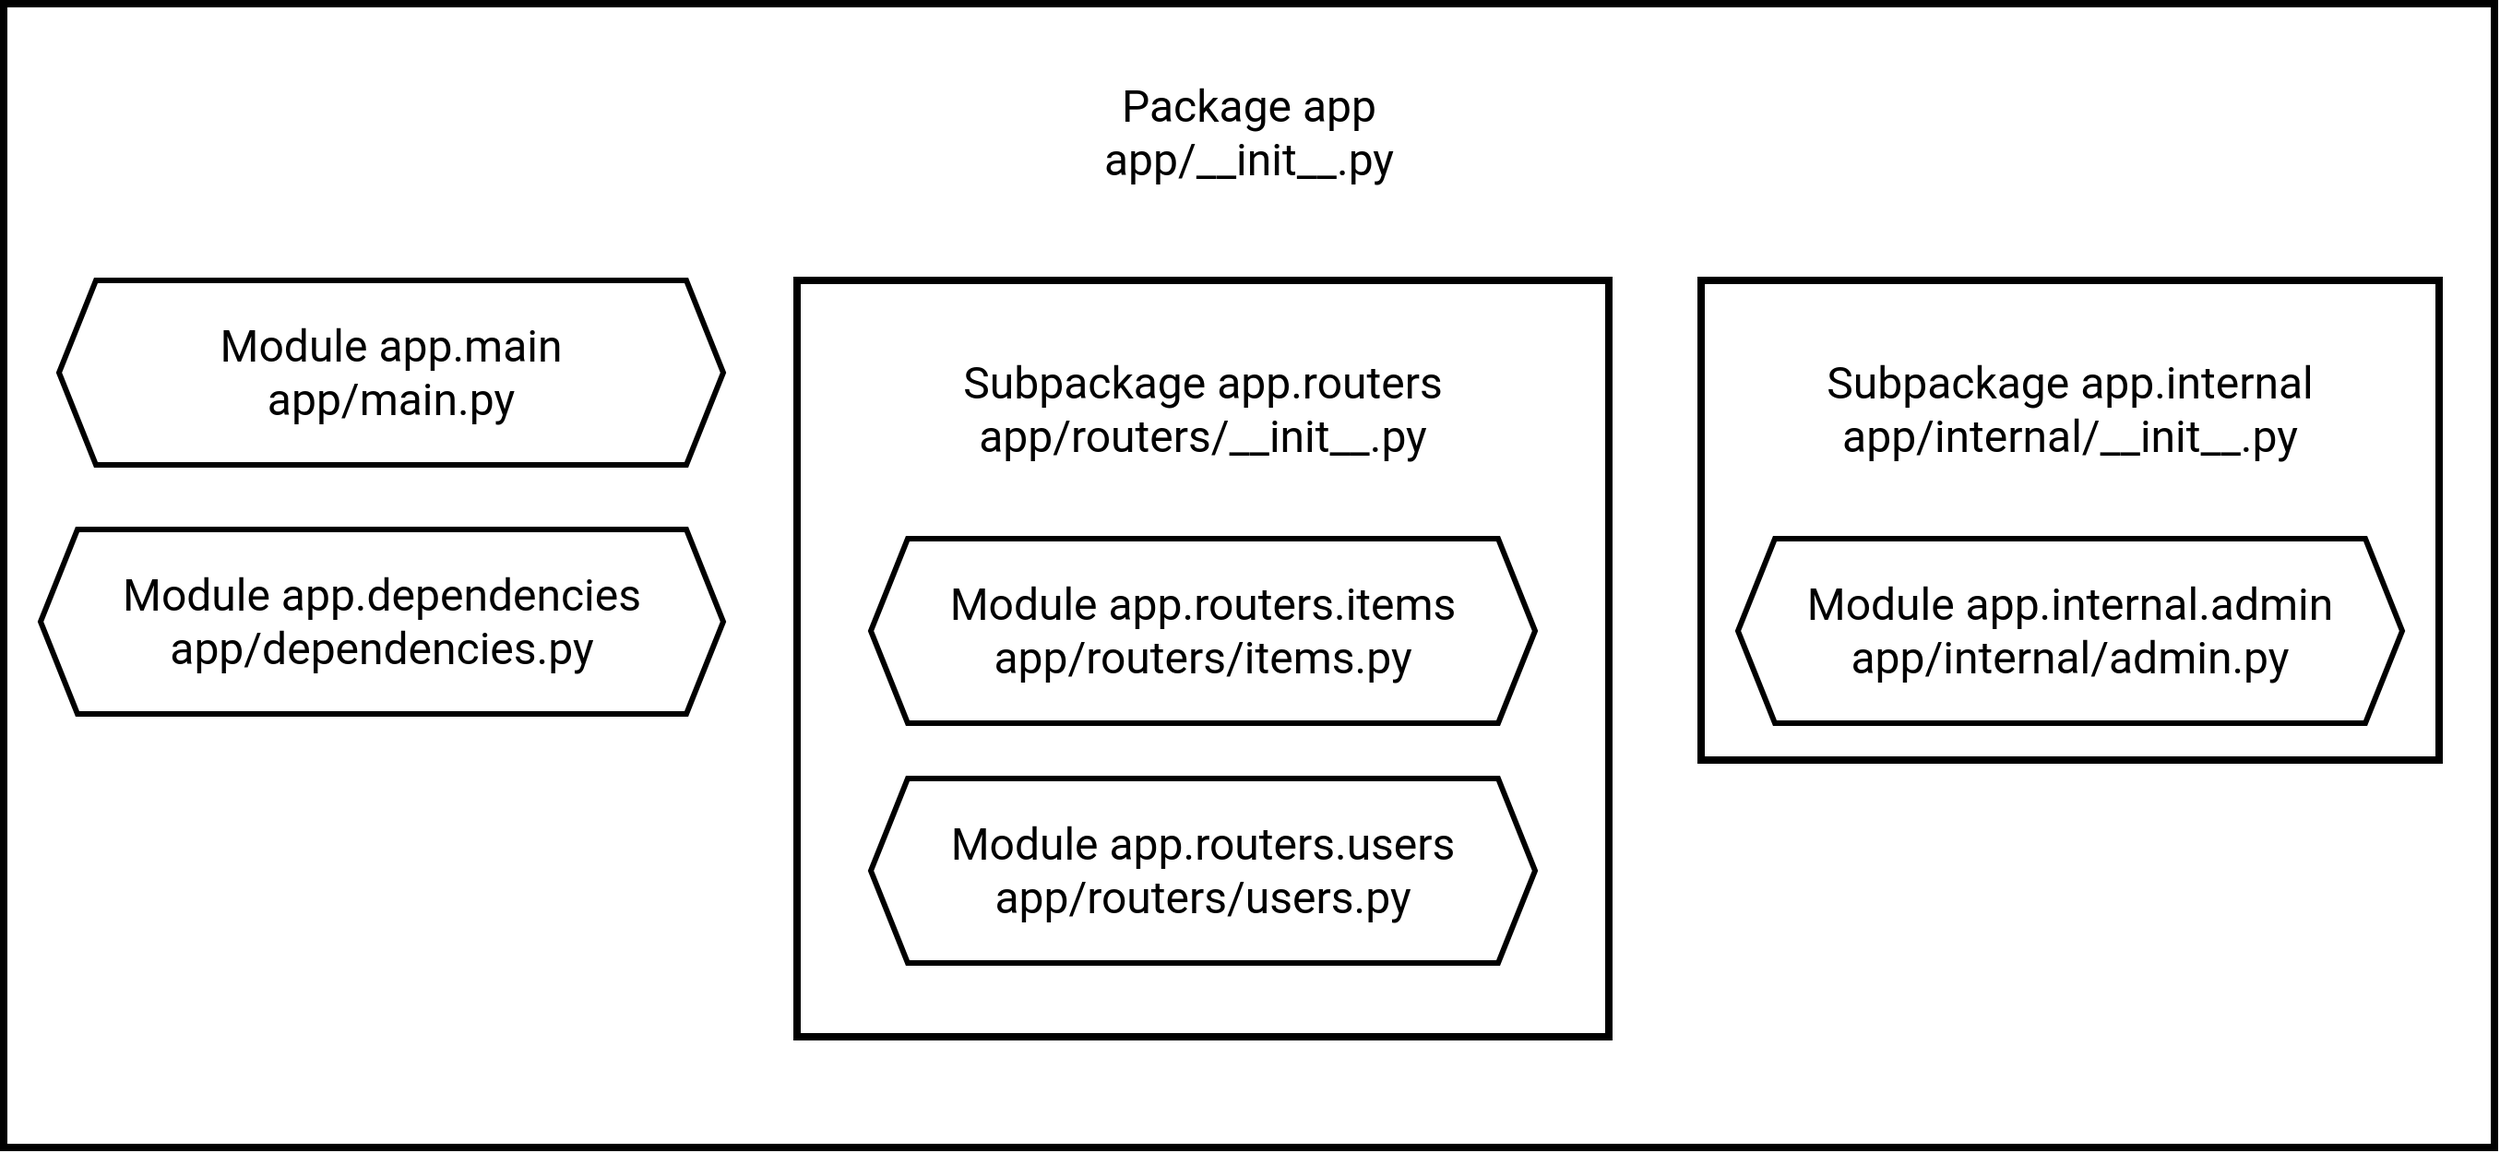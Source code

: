 <mxfile version="13.6.5">
    <diagram id="zB4-QXJZ7ScUzHSLnJ1i" name="Page-1">
        <mxGraphModel dx="1154" dy="780" grid="1" gridSize="10" guides="1" tooltips="1" connect="1" arrows="1" fold="1" page="1" pageScale="1" pageWidth="1920" pageHeight="1200" math="0" shadow="0" extFonts="Roboto^https://fonts.googleapis.com/css?family=Roboto|Roboto Mono, mono^https://fonts.googleapis.com/css?family=Roboto+Mono%2C+mono">
            <root>
                <mxCell id="0"/>
                <mxCell id="1" parent="0"/>
                <mxCell id="2" value="" style="rounded=0;whiteSpace=wrap;html=1;fontStyle=1;strokeWidth=4;" parent="1" vertex="1">
                    <mxGeometry x="110" y="280" width="1350" height="620" as="geometry"/>
                </mxCell>
                <mxCell id="3" value="&lt;font style=&quot;font-size: 24px&quot; face=&quot;Roboto&quot;&gt;Package app&lt;br&gt;app/__init__.py&lt;/font&gt;" style="text;html=1;strokeColor=none;fillColor=none;align=center;verticalAlign=middle;whiteSpace=wrap;rounded=0;strokeWidth=3;fontFamily=Roboto Mono, mono;FType=g;" parent="1" vertex="1">
                    <mxGeometry x="635" y="310" width="300" height="80" as="geometry"/>
                </mxCell>
                <mxCell id="15" value="&lt;span style=&quot;font-family: &amp;#34;roboto&amp;#34; ; font-size: 24px&quot;&gt;Module app.main&lt;/span&gt;&lt;br style=&quot;font-family: &amp;#34;roboto&amp;#34; ; font-size: 24px&quot;&gt;&lt;span style=&quot;font-family: &amp;#34;roboto&amp;#34; ; font-size: 24px&quot;&gt;app/main.py&lt;/span&gt;" style="shape=hexagon;perimeter=hexagonPerimeter2;whiteSpace=wrap;html=1;fixedSize=1;strokeWidth=3;" parent="1" vertex="1">
                    <mxGeometry x="140" y="430" width="360" height="100" as="geometry"/>
                </mxCell>
                <mxCell id="16" value="&lt;span style=&quot;font-family: &amp;#34;roboto&amp;#34; ; font-size: 24px&quot;&gt;Module app.dependencies&lt;/span&gt;&lt;br style=&quot;font-family: &amp;#34;roboto&amp;#34; ; font-size: 24px&quot;&gt;&lt;span style=&quot;font-family: &amp;#34;roboto&amp;#34; ; font-size: 24px&quot;&gt;app/dependencies.py&lt;/span&gt;" style="shape=hexagon;perimeter=hexagonPerimeter2;whiteSpace=wrap;html=1;fixedSize=1;strokeWidth=3;" parent="1" vertex="1">
                    <mxGeometry x="130" y="565" width="370" height="100" as="geometry"/>
                </mxCell>
                <mxCell id="5" value="" style="rounded=0;whiteSpace=wrap;html=1;fontStyle=1;strokeWidth=4;" parent="1" vertex="1">
                    <mxGeometry x="1030" y="430" width="400" height="260" as="geometry"/>
                </mxCell>
                <mxCell id="8" value="&lt;font style=&quot;font-size: 24px&quot; face=&quot;Roboto&quot;&gt;Subpackage app.internal&lt;br&gt;&lt;/font&gt;&lt;span style=&quot;font-family: &amp;#34;roboto&amp;#34; ; font-size: 24px&quot;&gt;app/internal/__init__.py&lt;/span&gt;&lt;font style=&quot;font-size: 24px&quot; face=&quot;Roboto&quot;&gt;&lt;br&gt;&lt;/font&gt;" style="text;html=1;strokeColor=none;fillColor=none;align=center;verticalAlign=middle;whiteSpace=wrap;rounded=0;strokeWidth=3;fontFamily=Roboto Mono, mono;FType=g;" parent="1" vertex="1">
                    <mxGeometry x="1083.844" y="460" width="292.308" height="80" as="geometry"/>
                </mxCell>
                <mxCell id="19" value="&lt;span style=&quot;font-family: &amp;#34;roboto&amp;#34; ; font-size: 24px&quot;&gt;Module app.internal.admin&lt;/span&gt;&lt;br style=&quot;font-family: &amp;#34;roboto&amp;#34; ; font-size: 24px&quot;&gt;&lt;span style=&quot;font-family: &amp;#34;roboto&amp;#34; ; font-size: 24px&quot;&gt;app/internal/admin.py&lt;/span&gt;" style="shape=hexagon;perimeter=hexagonPerimeter2;whiteSpace=wrap;html=1;fixedSize=1;strokeWidth=3;" parent="1" vertex="1">
                    <mxGeometry x="1050" y="570" width="360" height="100" as="geometry"/>
                </mxCell>
                <mxCell id="4" value="" style="rounded=0;whiteSpace=wrap;html=1;fontStyle=1;strokeWidth=4;" parent="1" vertex="1">
                    <mxGeometry x="540" y="430" width="440" height="410" as="geometry"/>
                </mxCell>
                <mxCell id="7" value="&lt;font style=&quot;font-size: 24px&quot; face=&quot;Roboto&quot;&gt;Subpackage app.routers&lt;br&gt;app/routers/__init__.py&lt;br&gt;&lt;/font&gt;" style="text;html=1;strokeColor=none;fillColor=none;align=center;verticalAlign=middle;whiteSpace=wrap;rounded=0;strokeWidth=3;fontFamily=Roboto Mono, mono;FType=g;" parent="1" vertex="1">
                    <mxGeometry x="599.231" y="460" width="321.538" height="80" as="geometry"/>
                </mxCell>
                <mxCell id="17" value="&lt;span style=&quot;font-family: &amp;#34;roboto&amp;#34; ; font-size: 24px&quot;&gt;Module app.routers.items&lt;/span&gt;&lt;br style=&quot;font-family: &amp;#34;roboto&amp;#34; ; font-size: 24px&quot;&gt;&lt;span style=&quot;font-family: &amp;#34;roboto&amp;#34; ; font-size: 24px&quot;&gt;app/routers/items.py&lt;/span&gt;" style="shape=hexagon;perimeter=hexagonPerimeter2;whiteSpace=wrap;html=1;fixedSize=1;strokeWidth=3;" parent="1" vertex="1">
                    <mxGeometry x="580" y="570" width="360" height="100" as="geometry"/>
                </mxCell>
                <mxCell id="18" value="&lt;span style=&quot;font-family: &amp;#34;roboto&amp;#34; ; font-size: 24px&quot;&gt;Module app.routers.users&lt;/span&gt;&lt;br style=&quot;font-family: &amp;#34;roboto&amp;#34; ; font-size: 24px&quot;&gt;&lt;span style=&quot;font-family: &amp;#34;roboto&amp;#34; ; font-size: 24px&quot;&gt;app/routers/users.py&lt;/span&gt;" style="shape=hexagon;perimeter=hexagonPerimeter2;whiteSpace=wrap;html=1;fixedSize=1;strokeWidth=3;" parent="1" vertex="1">
                    <mxGeometry x="580" y="700" width="360" height="100" as="geometry"/>
                </mxCell>
            </root>
        </mxGraphModel>
    </diagram>
</mxfile>
